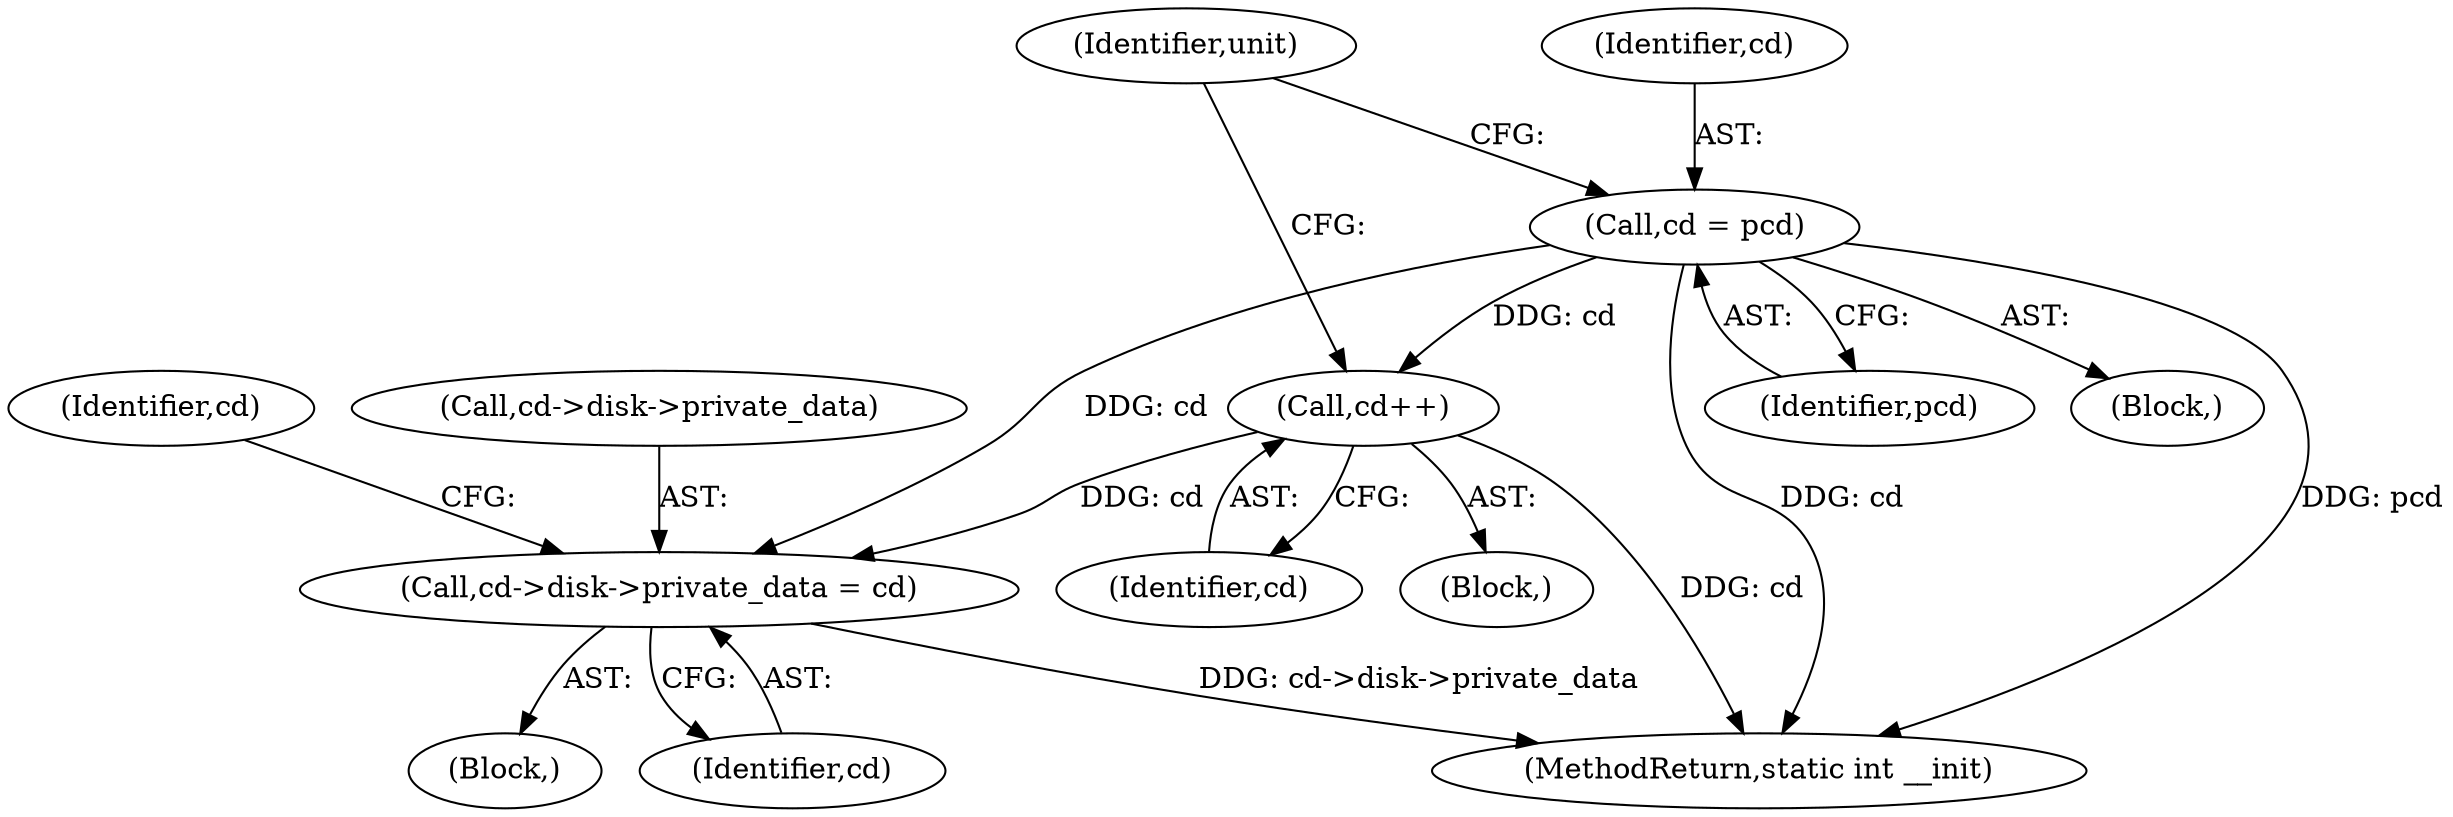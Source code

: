 digraph "0_linux_f0d1762554014ce0ae347b9f0d088f2c157c8c72_1@pointer" {
"1000173" [label="(Call,cd->disk->private_data = cd)"];
"1000151" [label="(Call,cd = pcd)"];
"1000160" [label="(Call,cd++)"];
"1000186" [label="(MethodReturn,static int __init)"];
"1000167" [label="(Block,)"];
"1000182" [label="(Identifier,cd)"];
"1000174" [label="(Call,cd->disk->private_data)"];
"1000157" [label="(Block,)"];
"1000179" [label="(Identifier,cd)"];
"1000160" [label="(Call,cd++)"];
"1000155" [label="(Identifier,unit)"];
"1000161" [label="(Identifier,cd)"];
"1000153" [label="(Identifier,pcd)"];
"1000151" [label="(Call,cd = pcd)"];
"1000152" [label="(Identifier,cd)"];
"1000147" [label="(Block,)"];
"1000173" [label="(Call,cd->disk->private_data = cd)"];
"1000173" -> "1000167"  [label="AST: "];
"1000173" -> "1000179"  [label="CFG: "];
"1000174" -> "1000173"  [label="AST: "];
"1000179" -> "1000173"  [label="AST: "];
"1000182" -> "1000173"  [label="CFG: "];
"1000173" -> "1000186"  [label="DDG: cd->disk->private_data"];
"1000151" -> "1000173"  [label="DDG: cd"];
"1000160" -> "1000173"  [label="DDG: cd"];
"1000151" -> "1000147"  [label="AST: "];
"1000151" -> "1000153"  [label="CFG: "];
"1000152" -> "1000151"  [label="AST: "];
"1000153" -> "1000151"  [label="AST: "];
"1000155" -> "1000151"  [label="CFG: "];
"1000151" -> "1000186"  [label="DDG: pcd"];
"1000151" -> "1000186"  [label="DDG: cd"];
"1000151" -> "1000160"  [label="DDG: cd"];
"1000160" -> "1000157"  [label="AST: "];
"1000160" -> "1000161"  [label="CFG: "];
"1000161" -> "1000160"  [label="AST: "];
"1000155" -> "1000160"  [label="CFG: "];
"1000160" -> "1000186"  [label="DDG: cd"];
}
